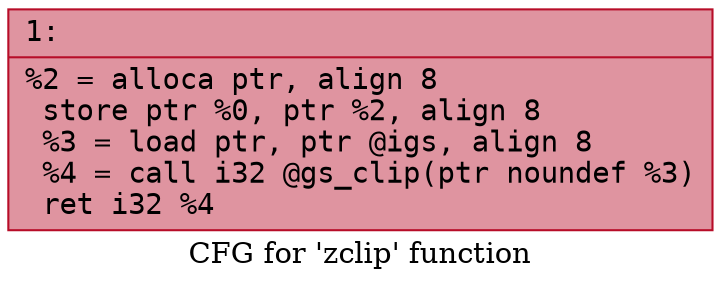 digraph "CFG for 'zclip' function" {
	label="CFG for 'zclip' function";

	Node0x600000a0e5d0 [shape=record,color="#b70d28ff", style=filled, fillcolor="#b70d2870" fontname="Courier",label="{1:\l|  %2 = alloca ptr, align 8\l  store ptr %0, ptr %2, align 8\l  %3 = load ptr, ptr @igs, align 8\l  %4 = call i32 @gs_clip(ptr noundef %3)\l  ret i32 %4\l}"];
}
